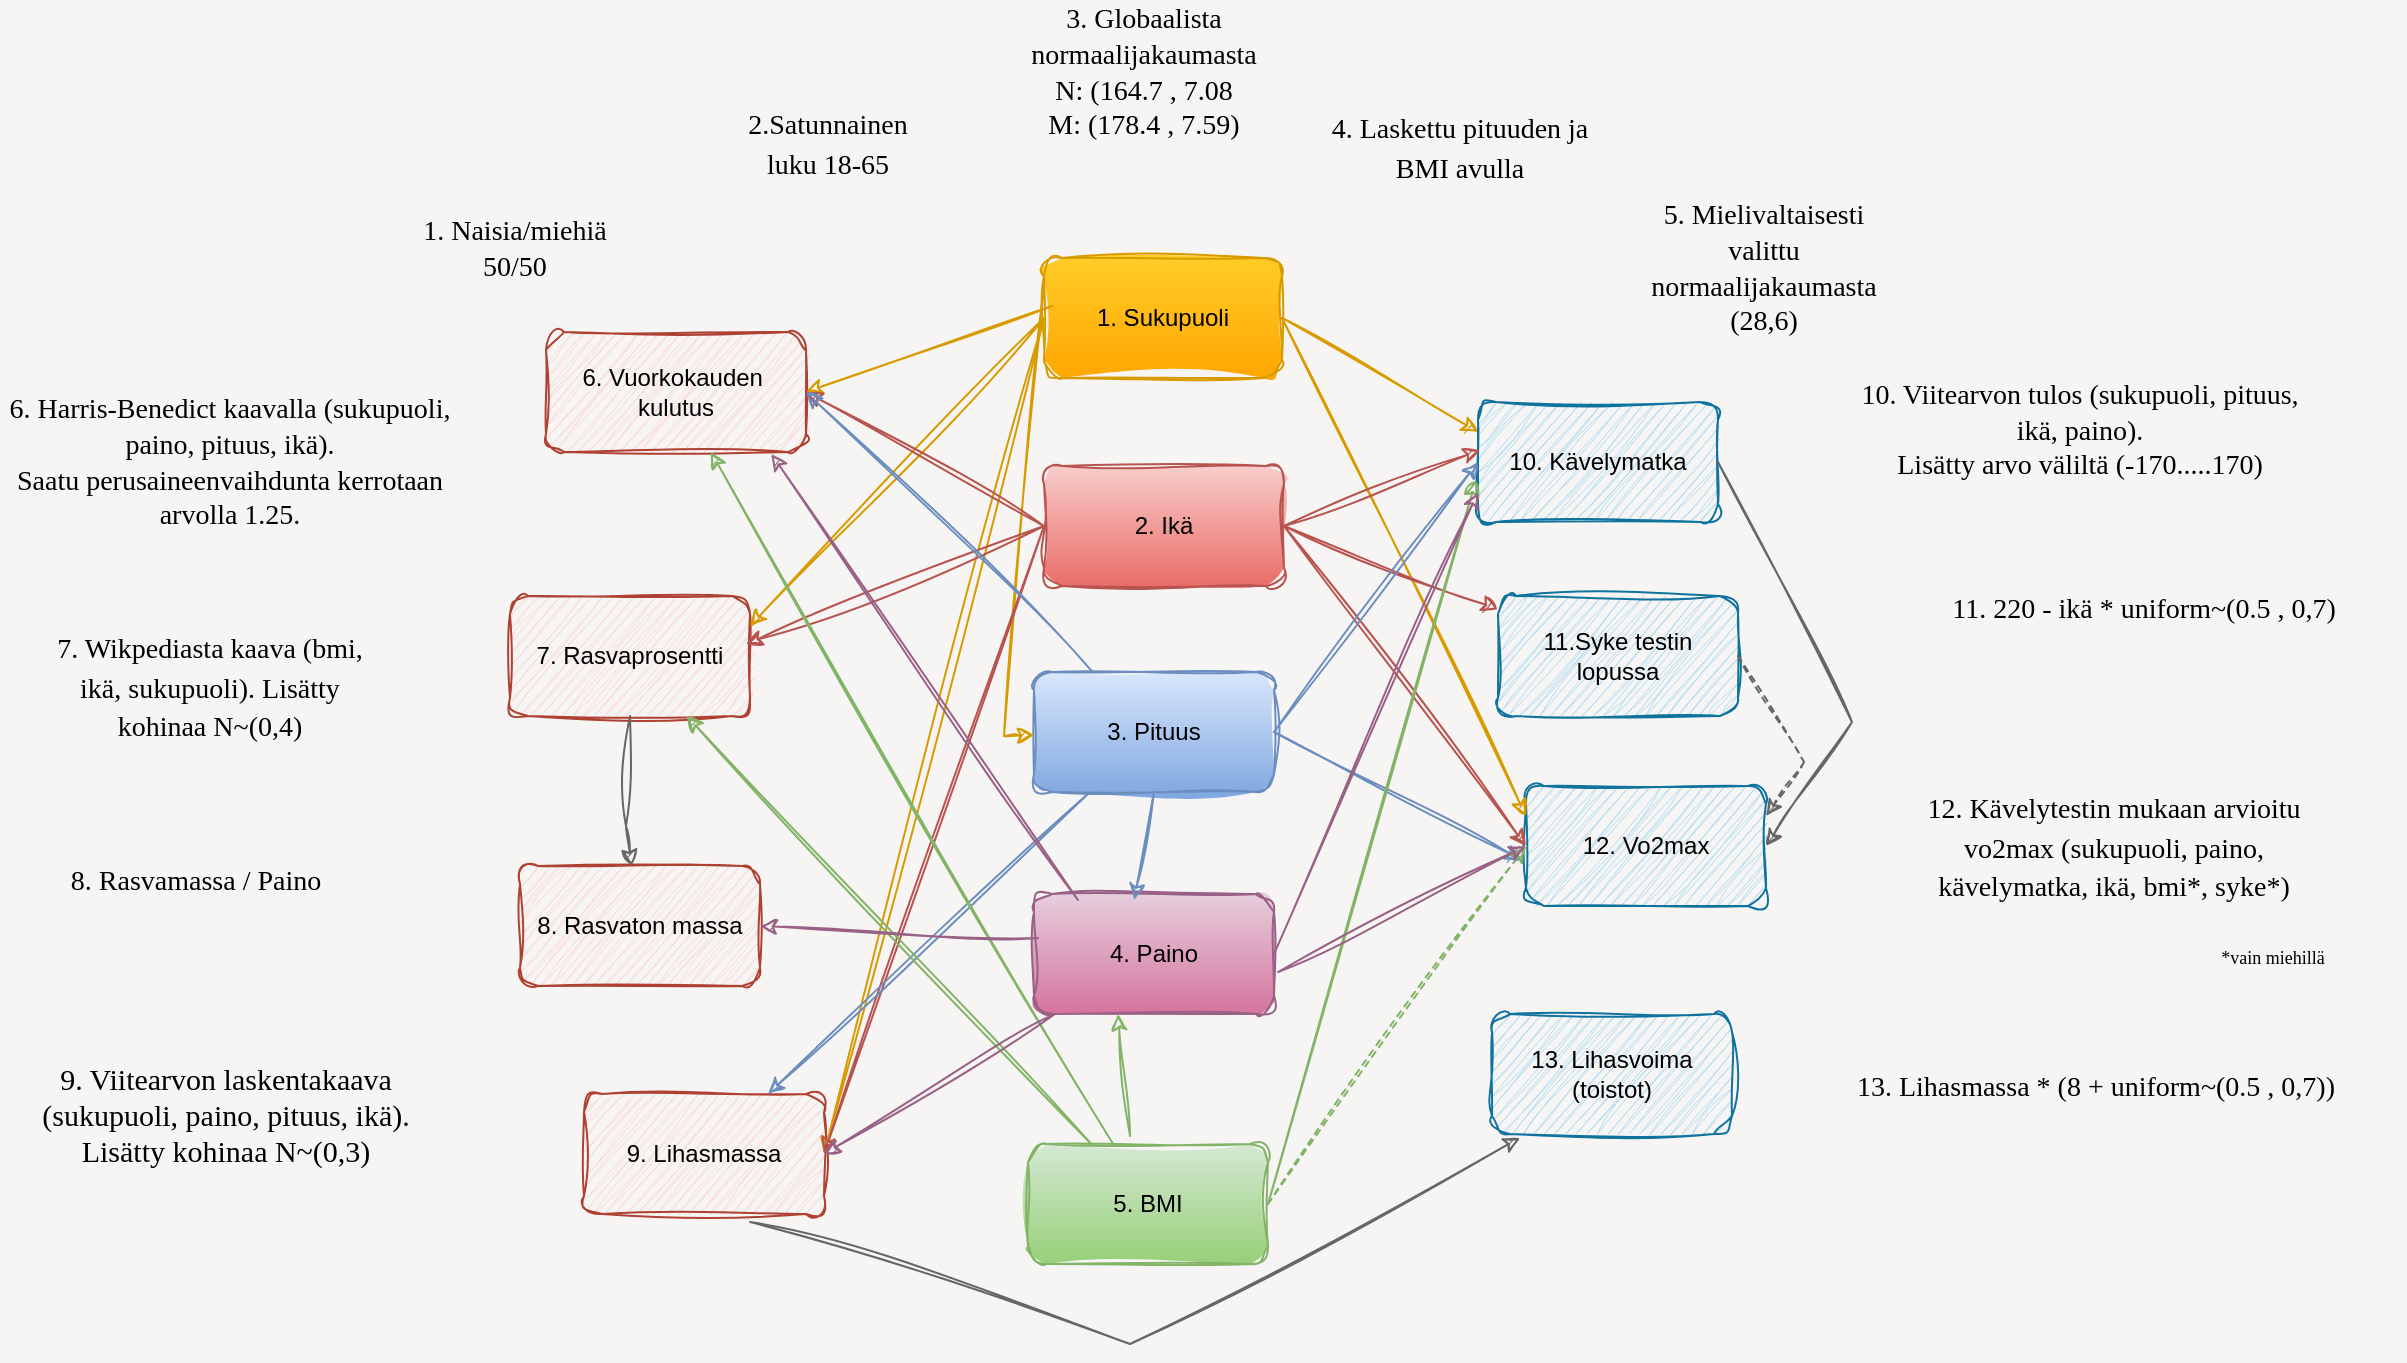 <mxfile version="24.7.7">
  <diagram name="Page-1" id="ktjdggWJkOubaZjnD8Sw">
    <mxGraphModel dx="1716" dy="1552" grid="0" gridSize="10" guides="1" tooltips="1" connect="1" arrows="1" fold="1" page="0" pageScale="1" pageWidth="850" pageHeight="1100" background="#f6f5f4" math="0" shadow="0">
      <root>
        <mxCell id="0" />
        <mxCell id="1" parent="0" />
        <mxCell id="MCb2UWZOl3pcXyE4nuWZ-1" value="1. Sukupuoli" style="rounded=1;whiteSpace=wrap;html=1;fillColor=#ffcd28;gradientColor=#ffa500;strokeColor=#d79b00;sketch=1;curveFitting=1;jiggle=2;" parent="1" vertex="1">
          <mxGeometry x="332" y="113" width="119" height="60" as="geometry" />
        </mxCell>
        <mxCell id="MCb2UWZOl3pcXyE4nuWZ-2" value="2. Ikä" style="rounded=1;whiteSpace=wrap;html=1;fillColor=#f8cecc;strokeColor=#b85450;gradientColor=#ea6b66;flipV=0;flipH=0;sketch=1;curveFitting=1;jiggle=2;" parent="1" vertex="1">
          <mxGeometry x="332" y="217" width="120" height="60" as="geometry" />
        </mxCell>
        <mxCell id="MCb2UWZOl3pcXyE4nuWZ-3" value="5. BMI" style="rounded=1;whiteSpace=wrap;html=1;fillColor=#d5e8d4;gradientColor=#97d077;strokeColor=#82b366;sketch=1;curveFitting=1;jiggle=2;" parent="1" vertex="1">
          <mxGeometry x="324" y="556" width="120" height="60" as="geometry" />
        </mxCell>
        <mxCell id="MCb2UWZOl3pcXyE4nuWZ-4" value="3. Pituus" style="rounded=1;whiteSpace=wrap;html=1;fillColor=#dae8fc;gradientColor=#7ea6e0;strokeColor=#6c8ebf;sketch=1;curveFitting=1;jiggle=2;" parent="1" vertex="1">
          <mxGeometry x="327" y="320" width="120" height="60" as="geometry" />
        </mxCell>
        <mxCell id="MCb2UWZOl3pcXyE4nuWZ-5" value="4. Paino" style="rounded=1;whiteSpace=wrap;html=1;fillColor=#e6d0de;gradientColor=#d5739d;strokeColor=#996185;sketch=1;curveFitting=1;jiggle=2;" parent="1" vertex="1">
          <mxGeometry x="327" y="431" width="120" height="60" as="geometry" />
        </mxCell>
        <mxCell id="MCb2UWZOl3pcXyE4nuWZ-6" value="7. Rasvaprosentti" style="rounded=1;whiteSpace=wrap;html=1;sketch=1;curveFitting=1;jiggle=2;fillColor=#fad9d5;strokeColor=#ae4132;" parent="1" vertex="1">
          <mxGeometry x="65" y="282" width="120" height="60" as="geometry" />
        </mxCell>
        <mxCell id="MCb2UWZOl3pcXyE4nuWZ-7" value="8. Rasvaton massa" style="rounded=1;whiteSpace=wrap;html=1;sketch=1;curveFitting=1;jiggle=2;fillColor=#fad9d5;strokeColor=#ae4132;" parent="1" vertex="1">
          <mxGeometry x="70" y="417" width="120" height="60" as="geometry" />
        </mxCell>
        <mxCell id="MCb2UWZOl3pcXyE4nuWZ-8" value="9. Lihasmassa" style="rounded=1;whiteSpace=wrap;html=1;sketch=1;curveFitting=1;jiggle=2;fillColor=#fad9d5;strokeColor=#ae4132;" parent="1" vertex="1">
          <mxGeometry x="102" y="531" width="120" height="60" as="geometry" />
        </mxCell>
        <mxCell id="MCb2UWZOl3pcXyE4nuWZ-9" value="10. Kävelymatka" style="rounded=1;whiteSpace=wrap;html=1;sketch=1;curveFitting=1;jiggle=2;fillColor=#b1ddf0;strokeColor=#10739e;" parent="1" vertex="1">
          <mxGeometry x="549" y="185" width="120" height="60" as="geometry" />
        </mxCell>
        <mxCell id="MCb2UWZOl3pcXyE4nuWZ-10" value="11.Syke testin lopussa" style="rounded=1;whiteSpace=wrap;html=1;sketch=1;curveFitting=1;jiggle=2;fillColor=#b1ddf0;strokeColor=#10739e;" parent="1" vertex="1">
          <mxGeometry x="559" y="282" width="120" height="60" as="geometry" />
        </mxCell>
        <mxCell id="MCb2UWZOl3pcXyE4nuWZ-11" value="12. Vo2max" style="rounded=1;whiteSpace=wrap;html=1;sketch=1;curveFitting=1;jiggle=2;fillColor=#b1ddf0;strokeColor=#10739e;" parent="1" vertex="1">
          <mxGeometry x="573" y="377" width="120" height="60" as="geometry" />
        </mxCell>
        <mxCell id="MCb2UWZOl3pcXyE4nuWZ-14" value="13. Lihasvoima (toistot)" style="rounded=1;whiteSpace=wrap;html=1;sketch=1;curveFitting=1;jiggle=2;fillColor=#b1ddf0;strokeColor=#10739e;" parent="1" vertex="1">
          <mxGeometry x="556" y="491" width="120" height="60" as="geometry" />
        </mxCell>
        <mxCell id="MCb2UWZOl3pcXyE4nuWZ-27" value="" style="endArrow=classic;html=1;rounded=0;exitX=1;exitY=0.5;exitDx=0;exitDy=0;entryX=0;entryY=0.25;entryDx=0;entryDy=0;fillColor=#ffcd28;strokeColor=#d79b00;sketch=1;curveFitting=1;jiggle=2;gradientColor=#ffa500;" parent="1" source="MCb2UWZOl3pcXyE4nuWZ-1" target="MCb2UWZOl3pcXyE4nuWZ-9" edge="1">
          <mxGeometry width="50" height="50" relative="1" as="geometry">
            <mxPoint x="400" y="400" as="sourcePoint" />
            <mxPoint x="450" y="350" as="targetPoint" />
          </mxGeometry>
        </mxCell>
        <mxCell id="MCb2UWZOl3pcXyE4nuWZ-28" value="" style="endArrow=classic;html=1;rounded=0;exitX=1;exitY=0.5;exitDx=0;exitDy=0;entryX=0;entryY=0.25;entryDx=0;entryDy=0;fillColor=#ffcd28;gradientColor=#ffa500;strokeColor=#d79b00;sketch=1;curveFitting=1;jiggle=2;" parent="1" source="MCb2UWZOl3pcXyE4nuWZ-1" target="MCb2UWZOl3pcXyE4nuWZ-11" edge="1">
          <mxGeometry width="50" height="50" relative="1" as="geometry">
            <mxPoint x="470" y="170" as="sourcePoint" />
            <mxPoint x="610" y="205" as="targetPoint" />
          </mxGeometry>
        </mxCell>
        <mxCell id="MCb2UWZOl3pcXyE4nuWZ-29" value="" style="endArrow=classic;html=1;rounded=0;fillColor=#ffcd28;gradientColor=#ffa500;strokeColor=#d79b00;entryX=1;entryY=0.25;entryDx=0;entryDy=0;exitX=0;exitY=0.5;exitDx=0;exitDy=0;sketch=1;curveFitting=1;jiggle=2;" parent="1" source="MCb2UWZOl3pcXyE4nuWZ-1" target="MCb2UWZOl3pcXyE4nuWZ-6" edge="1">
          <mxGeometry width="50" height="50" relative="1" as="geometry">
            <mxPoint x="340" y="160" as="sourcePoint" />
            <mxPoint x="470" y="240" as="targetPoint" />
          </mxGeometry>
        </mxCell>
        <mxCell id="MCb2UWZOl3pcXyE4nuWZ-30" value="" style="endArrow=classic;html=1;rounded=0;fillColor=#ffcd28;gradientColor=#ffa500;strokeColor=#d79b00;entryX=1;entryY=0.5;entryDx=0;entryDy=0;exitX=0;exitY=0.5;exitDx=0;exitDy=0;sketch=1;curveFitting=1;jiggle=2;" parent="1" source="MCb2UWZOl3pcXyE4nuWZ-1" target="MCb2UWZOl3pcXyE4nuWZ-8" edge="1">
          <mxGeometry width="50" height="50" relative="1" as="geometry">
            <mxPoint x="340" y="160" as="sourcePoint" />
            <mxPoint x="170" y="260" as="targetPoint" />
          </mxGeometry>
        </mxCell>
        <mxCell id="MCb2UWZOl3pcXyE4nuWZ-33" value="" style="endArrow=classic;html=1;rounded=0;exitX=0;exitY=0.25;exitDx=0;exitDy=0;fillColor=#ffcd28;gradientColor=#ffa500;strokeColor=#d79b00;sketch=1;curveFitting=1;jiggle=2;" parent="1" source="MCb2UWZOl3pcXyE4nuWZ-1" target="MCb2UWZOl3pcXyE4nuWZ-4" edge="1">
          <mxGeometry width="50" height="50" relative="1" as="geometry">
            <mxPoint x="340" y="170" as="sourcePoint" />
            <mxPoint x="320" y="450" as="targetPoint" />
            <Array as="points">
              <mxPoint x="312" y="352" />
            </Array>
          </mxGeometry>
        </mxCell>
        <mxCell id="MCb2UWZOl3pcXyE4nuWZ-34" value="" style="endArrow=classic;html=1;rounded=0;exitX=1;exitY=0.5;exitDx=0;exitDy=0;entryX=0.008;entryY=0.4;entryDx=0;entryDy=0;entryPerimeter=0;fillColor=#f8cecc;gradientColor=#ea6b66;strokeColor=#b85450;sketch=1;curveFitting=1;jiggle=2;" parent="1" source="MCb2UWZOl3pcXyE4nuWZ-2" target="MCb2UWZOl3pcXyE4nuWZ-9" edge="1">
          <mxGeometry width="50" height="50" relative="1" as="geometry">
            <mxPoint x="400" y="400" as="sourcePoint" />
            <mxPoint x="450" y="350" as="targetPoint" />
          </mxGeometry>
        </mxCell>
        <mxCell id="MCb2UWZOl3pcXyE4nuWZ-35" value="" style="endArrow=classic;html=1;rounded=0;exitX=1;exitY=0.5;exitDx=0;exitDy=0;fillColor=#f8cecc;gradientColor=#ea6b66;strokeColor=#b85450;sketch=1;curveFitting=1;jiggle=2;" parent="1" source="MCb2UWZOl3pcXyE4nuWZ-2" target="MCb2UWZOl3pcXyE4nuWZ-10" edge="1">
          <mxGeometry width="50" height="50" relative="1" as="geometry">
            <mxPoint x="470" y="320" as="sourcePoint" />
            <mxPoint x="611" y="214" as="targetPoint" />
          </mxGeometry>
        </mxCell>
        <mxCell id="MCb2UWZOl3pcXyE4nuWZ-36" value="" style="endArrow=classic;html=1;rounded=0;fillColor=#f8cecc;gradientColor=#ea6b66;strokeColor=#b85450;entryX=0;entryY=0.5;entryDx=0;entryDy=0;exitX=1;exitY=0.5;exitDx=0;exitDy=0;sketch=1;curveFitting=1;jiggle=2;" parent="1" source="MCb2UWZOl3pcXyE4nuWZ-2" target="MCb2UWZOl3pcXyE4nuWZ-11" edge="1">
          <mxGeometry width="50" height="50" relative="1" as="geometry">
            <mxPoint x="460" y="310" as="sourcePoint" />
            <mxPoint x="610" y="348" as="targetPoint" />
          </mxGeometry>
        </mxCell>
        <mxCell id="MCb2UWZOl3pcXyE4nuWZ-37" value="" style="endArrow=classic;html=1;rounded=0;fillColor=#f8cecc;gradientColor=#ea6b66;strokeColor=#b85450;entryX=1;entryY=0.5;entryDx=0;entryDy=0;exitX=0;exitY=0.5;exitDx=0;exitDy=0;sketch=1;curveFitting=1;jiggle=2;" parent="1" source="MCb2UWZOl3pcXyE4nuWZ-2" target="MCb2UWZOl3pcXyE4nuWZ-8" edge="1">
          <mxGeometry width="50" height="50" relative="1" as="geometry">
            <mxPoint x="470" y="320" as="sourcePoint" />
            <mxPoint x="610" y="530" as="targetPoint" />
          </mxGeometry>
        </mxCell>
        <mxCell id="MCb2UWZOl3pcXyE4nuWZ-38" value="" style="endArrow=classic;html=1;rounded=0;fillColor=#f8cecc;gradientColor=#ea6b66;strokeColor=#b85450;entryX=0.983;entryY=0.4;entryDx=0;entryDy=0;entryPerimeter=0;sketch=1;curveFitting=1;jiggle=2;exitX=0;exitY=0.5;exitDx=0;exitDy=0;" parent="1" source="MCb2UWZOl3pcXyE4nuWZ-2" target="MCb2UWZOl3pcXyE4nuWZ-6" edge="1">
          <mxGeometry width="50" height="50" relative="1" as="geometry">
            <mxPoint x="340" y="310" as="sourcePoint" />
            <mxPoint x="210" y="350" as="targetPoint" />
          </mxGeometry>
        </mxCell>
        <mxCell id="MCb2UWZOl3pcXyE4nuWZ-39" value="" style="endArrow=classic;html=1;rounded=0;entryX=0;entryY=0.5;entryDx=0;entryDy=0;exitX=1;exitY=0.5;exitDx=0;exitDy=0;fillColor=#dae8fc;gradientColor=#7ea6e0;strokeColor=#6c8ebf;sketch=1;curveFitting=1;jiggle=2;" parent="1" source="MCb2UWZOl3pcXyE4nuWZ-4" target="MCb2UWZOl3pcXyE4nuWZ-9" edge="1">
          <mxGeometry width="50" height="50" relative="1" as="geometry">
            <mxPoint x="470" y="450" as="sourcePoint" />
            <mxPoint x="450" y="350" as="targetPoint" />
          </mxGeometry>
        </mxCell>
        <mxCell id="MCb2UWZOl3pcXyE4nuWZ-40" value="" style="endArrow=classic;html=1;rounded=0;entryX=-0.017;entryY=0.617;entryDx=0;entryDy=0;exitX=1;exitY=0.5;exitDx=0;exitDy=0;entryPerimeter=0;fillColor=#dae8fc;gradientColor=#7ea6e0;strokeColor=#6c8ebf;sketch=1;curveFitting=1;jiggle=2;" parent="1" source="MCb2UWZOl3pcXyE4nuWZ-4" target="MCb2UWZOl3pcXyE4nuWZ-11" edge="1">
          <mxGeometry width="50" height="50" relative="1" as="geometry">
            <mxPoint x="470" y="450" as="sourcePoint" />
            <mxPoint x="610" y="220" as="targetPoint" />
          </mxGeometry>
        </mxCell>
        <mxCell id="MCb2UWZOl3pcXyE4nuWZ-41" value="" style="endArrow=classic;html=1;rounded=0;fillColor=#dae8fc;gradientColor=#7ea6e0;strokeColor=#6c8ebf;sketch=1;curveFitting=1;jiggle=2;" parent="1" source="MCb2UWZOl3pcXyE4nuWZ-4" target="MCb2UWZOl3pcXyE4nuWZ-8" edge="1">
          <mxGeometry width="50" height="50" relative="1" as="geometry">
            <mxPoint x="320" y="400" as="sourcePoint" />
            <mxPoint x="200" y="590" as="targetPoint" />
          </mxGeometry>
        </mxCell>
        <mxCell id="MCb2UWZOl3pcXyE4nuWZ-42" value="" style="endArrow=classic;html=1;rounded=0;exitX=1;exitY=0.5;exitDx=0;exitDy=0;fillColor=#d5e8d4;gradientColor=#97d077;strokeColor=#82b366;entryX=0;entryY=0.5;entryDx=0;entryDy=0;dashed=1;sketch=1;curveFitting=1;jiggle=2;" parent="1" source="MCb2UWZOl3pcXyE4nuWZ-3" target="MCb2UWZOl3pcXyE4nuWZ-11" edge="1">
          <mxGeometry width="50" height="50" relative="1" as="geometry">
            <mxPoint x="400" y="400" as="sourcePoint" />
            <mxPoint x="600" y="520" as="targetPoint" />
          </mxGeometry>
        </mxCell>
        <mxCell id="MCb2UWZOl3pcXyE4nuWZ-43" value="" style="endArrow=classic;html=1;rounded=0;exitX=1;exitY=0.5;exitDx=0;exitDy=0;entryX=-0.008;entryY=0.65;entryDx=0;entryDy=0;entryPerimeter=0;fillColor=#d5e8d4;gradientColor=#97d077;strokeColor=#82b366;sketch=1;curveFitting=1;jiggle=2;" parent="1" source="MCb2UWZOl3pcXyE4nuWZ-3" target="MCb2UWZOl3pcXyE4nuWZ-9" edge="1">
          <mxGeometry width="50" height="50" relative="1" as="geometry">
            <mxPoint x="400" y="400" as="sourcePoint" />
            <mxPoint x="450" y="350" as="targetPoint" />
          </mxGeometry>
        </mxCell>
        <mxCell id="MCb2UWZOl3pcXyE4nuWZ-44" value="" style="endArrow=classic;html=1;rounded=0;fillColor=#e6d0de;gradientColor=#d5739d;strokeColor=#996185;exitX=1;exitY=0.5;exitDx=0;exitDy=0;entryX=0;entryY=0.75;entryDx=0;entryDy=0;sketch=1;curveFitting=1;jiggle=2;" parent="1" source="MCb2UWZOl3pcXyE4nuWZ-5" target="MCb2UWZOl3pcXyE4nuWZ-9" edge="1">
          <mxGeometry width="50" height="50" relative="1" as="geometry">
            <mxPoint x="400" y="400" as="sourcePoint" />
            <mxPoint x="450" y="350" as="targetPoint" />
          </mxGeometry>
        </mxCell>
        <mxCell id="MCb2UWZOl3pcXyE4nuWZ-46" value="" style="endArrow=classic;html=1;rounded=0;exitX=1;exitY=0.5;exitDx=0;exitDy=0;entryX=1;entryY=0.5;entryDx=0;entryDy=0;sketch=1;curveFitting=1;jiggle=2;fillColor=#f5f5f5;gradientColor=#b3b3b3;strokeColor=#666666;" parent="1" source="MCb2UWZOl3pcXyE4nuWZ-9" target="MCb2UWZOl3pcXyE4nuWZ-11" edge="1">
          <mxGeometry width="50" height="50" relative="1" as="geometry">
            <mxPoint x="400" y="400" as="sourcePoint" />
            <mxPoint x="800" y="560" as="targetPoint" />
            <Array as="points">
              <mxPoint x="736" y="345" />
            </Array>
          </mxGeometry>
        </mxCell>
        <mxCell id="MCb2UWZOl3pcXyE4nuWZ-48" value="" style="endArrow=classic;html=1;rounded=0;exitX=1;exitY=0.5;exitDx=0;exitDy=0;entryX=1;entryY=0.25;entryDx=0;entryDy=0;curved=0;dashed=1;sketch=1;curveFitting=1;jiggle=2;fillColor=#f5f5f5;gradientColor=#b3b3b3;strokeColor=#666666;" parent="1" source="MCb2UWZOl3pcXyE4nuWZ-10" target="MCb2UWZOl3pcXyE4nuWZ-11" edge="1">
          <mxGeometry width="50" height="50" relative="1" as="geometry">
            <mxPoint x="720" y="220" as="sourcePoint" />
            <mxPoint x="720" y="520" as="targetPoint" />
            <Array as="points">
              <mxPoint x="712" y="365" />
            </Array>
          </mxGeometry>
        </mxCell>
        <mxCell id="XMw66bZB9CsVUk_EUJqU-5" value="6. Vuorkokauden&amp;nbsp;&lt;div&gt;kulutus&lt;/div&gt;" style="rounded=1;whiteSpace=wrap;html=1;sketch=1;curveFitting=1;jiggle=2;fillColor=#fad9d5;strokeColor=#ae4132;" parent="1" vertex="1">
          <mxGeometry x="83" y="150" width="130" height="60" as="geometry" />
        </mxCell>
        <mxCell id="XMw66bZB9CsVUk_EUJqU-6" value="" style="endArrow=classic;html=1;rounded=0;fillColor=#ffcd28;gradientColor=#ffa500;strokeColor=#d79b00;entryX=1;entryY=0.5;entryDx=0;entryDy=0;sketch=1;curveFitting=1;jiggle=2;exitX=0.034;exitY=0.4;exitDx=0;exitDy=0;exitPerimeter=0;" parent="1" source="MCb2UWZOl3pcXyE4nuWZ-1" target="XMw66bZB9CsVUk_EUJqU-5" edge="1">
          <mxGeometry width="50" height="50" relative="1" as="geometry">
            <mxPoint x="320" y="150" as="sourcePoint" />
            <mxPoint x="150" y="330" as="targetPoint" />
          </mxGeometry>
        </mxCell>
        <mxCell id="XMw66bZB9CsVUk_EUJqU-7" value="" style="endArrow=classic;html=1;rounded=0;fillColor=#f8cecc;gradientColor=#ea6b66;strokeColor=#b85450;entryX=1;entryY=0.5;entryDx=0;entryDy=0;exitX=0;exitY=0.5;exitDx=0;exitDy=0;sketch=1;curveFitting=1;jiggle=2;" parent="1" source="MCb2UWZOl3pcXyE4nuWZ-2" target="XMw66bZB9CsVUk_EUJqU-5" edge="1">
          <mxGeometry width="50" height="50" relative="1" as="geometry">
            <mxPoint x="350" y="320" as="sourcePoint" />
            <mxPoint x="208" y="354" as="targetPoint" />
          </mxGeometry>
        </mxCell>
        <mxCell id="XMw66bZB9CsVUk_EUJqU-8" value="" style="endArrow=classic;html=1;rounded=0;fillColor=#dae8fc;gradientColor=#7ea6e0;strokeColor=#6c8ebf;entryX=1;entryY=0.5;entryDx=0;entryDy=0;sketch=1;curveFitting=1;jiggle=2;" parent="1" source="MCb2UWZOl3pcXyE4nuWZ-4" target="XMw66bZB9CsVUk_EUJqU-5" edge="1">
          <mxGeometry width="50" height="50" relative="1" as="geometry">
            <mxPoint x="320" y="400" as="sourcePoint" />
            <mxPoint x="210" y="605" as="targetPoint" />
          </mxGeometry>
        </mxCell>
        <mxCell id="XMw66bZB9CsVUk_EUJqU-10" value="" style="endArrow=classic;html=1;rounded=0;fillColor=#d5e8d4;gradientColor=#97d077;strokeColor=#82b366;sketch=1;curveFitting=1;jiggle=2;" parent="1" source="MCb2UWZOl3pcXyE4nuWZ-3" target="XMw66bZB9CsVUk_EUJqU-5" edge="1">
          <mxGeometry width="50" height="50" relative="1" as="geometry">
            <mxPoint x="450" y="530" as="sourcePoint" />
            <mxPoint x="200" y="220" as="targetPoint" />
          </mxGeometry>
        </mxCell>
        <mxCell id="XMw66bZB9CsVUk_EUJqU-11" value="" style="endArrow=classic;html=1;rounded=0;fillColor=#e6d0de;gradientColor=#d5739d;strokeColor=#996185;exitX=0.183;exitY=0.05;exitDx=0;exitDy=0;entryX=0.867;entryY=1.017;entryDx=0;entryDy=0;exitPerimeter=0;entryPerimeter=0;sketch=1;curveFitting=1;jiggle=2;" parent="1" source="MCb2UWZOl3pcXyE4nuWZ-5" target="XMw66bZB9CsVUk_EUJqU-5" edge="1">
          <mxGeometry width="50" height="50" relative="1" as="geometry">
            <mxPoint x="450" y="650" as="sourcePoint" />
            <mxPoint x="580" y="235" as="targetPoint" />
          </mxGeometry>
        </mxCell>
        <mxCell id="XMw66bZB9CsVUk_EUJqU-12" value="" style="endArrow=classic;html=1;rounded=0;fillColor=#d5e8d4;gradientColor=#97d077;strokeColor=#82b366;sketch=1;curveFitting=1;jiggle=2;" parent="1" source="MCb2UWZOl3pcXyE4nuWZ-3" target="MCb2UWZOl3pcXyE4nuWZ-6" edge="1">
          <mxGeometry width="50" height="50" relative="1" as="geometry">
            <mxPoint x="330" y="530" as="sourcePoint" />
            <mxPoint x="167" y="250" as="targetPoint" />
          </mxGeometry>
        </mxCell>
        <mxCell id="XMw66bZB9CsVUk_EUJqU-13" value="" style="endArrow=classic;html=1;rounded=0;fillColor=#e6d0de;gradientColor=#d5739d;strokeColor=#996185;exitX=0.017;exitY=0.367;exitDx=0;exitDy=0;entryX=1;entryY=0.5;entryDx=0;entryDy=0;exitPerimeter=0;sketch=1;curveFitting=1;jiggle=2;" parent="1" source="MCb2UWZOl3pcXyE4nuWZ-5" target="MCb2UWZOl3pcXyE4nuWZ-7" edge="1">
          <mxGeometry width="50" height="50" relative="1" as="geometry">
            <mxPoint x="352" y="623" as="sourcePoint" />
            <mxPoint x="194" y="251" as="targetPoint" />
          </mxGeometry>
        </mxCell>
        <mxCell id="XMw66bZB9CsVUk_EUJqU-14" value="" style="endArrow=classic;html=1;rounded=0;exitX=0.5;exitY=1;exitDx=0;exitDy=0;sketch=1;curveFitting=1;jiggle=2;fillColor=#f5f5f5;gradientColor=#b3b3b3;strokeColor=#666666;" parent="1" source="MCb2UWZOl3pcXyE4nuWZ-6" target="MCb2UWZOl3pcXyE4nuWZ-7" edge="1">
          <mxGeometry width="50" height="50" relative="1" as="geometry">
            <mxPoint x="700" y="340" as="sourcePoint" />
            <mxPoint x="700" y="455" as="targetPoint" />
            <Array as="points">
              <mxPoint x="123" y="397" />
            </Array>
          </mxGeometry>
        </mxCell>
        <mxCell id="XMw66bZB9CsVUk_EUJqU-15" value="" style="endArrow=classic;html=1;rounded=0;fillColor=#e6d0de;gradientColor=#d5739d;strokeColor=#996185;entryX=1;entryY=0.5;entryDx=0;entryDy=0;sketch=1;curveFitting=1;jiggle=2;" parent="1" source="MCb2UWZOl3pcXyE4nuWZ-5" target="MCb2UWZOl3pcXyE4nuWZ-8" edge="1">
          <mxGeometry width="50" height="50" relative="1" as="geometry">
            <mxPoint x="330" y="650" as="sourcePoint" />
            <mxPoint x="210" y="490" as="targetPoint" />
          </mxGeometry>
        </mxCell>
        <mxCell id="XMw66bZB9CsVUk_EUJqU-16" value="" style="endArrow=classic;html=1;rounded=0;entryX=0.417;entryY=0.05;entryDx=0;entryDy=0;exitX=0.5;exitY=1;exitDx=0;exitDy=0;entryPerimeter=0;fillColor=#dae8fc;gradientColor=#7ea6e0;strokeColor=#6c8ebf;sketch=1;curveFitting=1;jiggle=2;" parent="1" source="MCb2UWZOl3pcXyE4nuWZ-4" target="MCb2UWZOl3pcXyE4nuWZ-5" edge="1">
          <mxGeometry width="50" height="50" relative="1" as="geometry">
            <mxPoint x="450" y="410" as="sourcePoint" />
            <mxPoint x="578" y="477" as="targetPoint" />
          </mxGeometry>
        </mxCell>
        <mxCell id="XMw66bZB9CsVUk_EUJqU-17" value="" style="endArrow=classic;html=1;rounded=0;fillColor=#e6d0de;gradientColor=#d5739d;strokeColor=#996185;exitX=1.017;exitY=0.65;exitDx=0;exitDy=0;entryX=0;entryY=0.5;entryDx=0;entryDy=0;exitPerimeter=0;sketch=1;curveFitting=1;jiggle=2;" parent="1" source="MCb2UWZOl3pcXyE4nuWZ-5" target="MCb2UWZOl3pcXyE4nuWZ-11" edge="1">
          <mxGeometry width="50" height="50" relative="1" as="geometry">
            <mxPoint x="450" y="520" as="sourcePoint" />
            <mxPoint x="580" y="225" as="targetPoint" />
          </mxGeometry>
        </mxCell>
        <mxCell id="XMw66bZB9CsVUk_EUJqU-27" value="" style="endArrow=classic;html=1;rounded=0;fillColor=#d5e8d4;gradientColor=#97d077;strokeColor=#82b366;sketch=1;curveFitting=1;jiggle=2;exitX=0.425;exitY=-0.067;exitDx=0;exitDy=0;exitPerimeter=0;entryX=0.35;entryY=1;entryDx=0;entryDy=0;entryPerimeter=0;" parent="1" source="MCb2UWZOl3pcXyE4nuWZ-3" target="MCb2UWZOl3pcXyE4nuWZ-5" edge="1">
          <mxGeometry width="50" height="50" relative="1" as="geometry">
            <mxPoint x="365" y="620" as="sourcePoint" />
            <mxPoint x="384" y="509" as="targetPoint" />
          </mxGeometry>
        </mxCell>
        <mxCell id="XMw66bZB9CsVUk_EUJqU-31" value="&lt;div style=&quot;font-size: 14px;&quot; align=&quot;center&quot;&gt;&lt;font face=&quot;Comic Sans MS&quot; style=&quot;font-size: 14px; background-color: rgb(246, 245, 244);&quot;&gt;1. Naisia/miehiä &lt;br&gt;&lt;/font&gt;&lt;/div&gt;&lt;div style=&quot;font-size: 14px;&quot; align=&quot;center&quot;&gt;&lt;font face=&quot;awCJcI4NEBwwSpxG07kG&quot; style=&quot;font-size: 14px; background-color: rgb(246, 245, 244);&quot;&gt;50/50&lt;br&gt;&lt;/font&gt;&lt;/div&gt;" style="text;strokeColor=none;fillColor=none;html=1;align=center;verticalAlign=middle;whiteSpace=wrap;rounded=0;fontSize=16;sketch=1;curveFitting=1;jiggle=2;" parent="1" vertex="1">
          <mxGeometry y="92" width="135.46" height="32" as="geometry" />
        </mxCell>
        <mxCell id="XMw66bZB9CsVUk_EUJqU-32" value="&lt;font style=&quot;font-size: 14px; background-color: rgb(246, 245, 244);&quot; face=&quot;Comic Sans MS&quot;&gt;2.Satunnainen luku 18-65&lt;/font&gt;" style="text;strokeColor=none;fillColor=none;html=1;align=center;verticalAlign=middle;whiteSpace=wrap;rounded=0;fontSize=16;sketch=1;curveFitting=1;jiggle=2;" parent="1" vertex="1">
          <mxGeometry x="194" y="40" width="60" height="30" as="geometry" />
        </mxCell>
        <mxCell id="XMw66bZB9CsVUk_EUJqU-33" value="&lt;div style=&quot;font-size: 14px;&quot;&gt;&lt;font style=&quot;font-size: 14px; background-color: rgb(246, 245, 244);&quot; face=&quot;Comic Sans MS&quot;&gt;3. Globaalista normaalijakaumasta&lt;/font&gt;&lt;/div&gt;&lt;div style=&quot;font-size: 14px;&quot;&gt;&lt;font style=&quot;font-size: 14px; background-color: rgb(246, 245, 244);&quot; face=&quot;pNn6fP_LAzWejTQgjA9w&quot;&gt;N: (164.7 , 7.08&lt;/font&gt;&lt;/div&gt;&lt;div style=&quot;font-size: 14px;&quot;&gt;&lt;font style=&quot;font-size: 14px; background-color: rgb(246, 245, 244);&quot; face=&quot;pNn6fP_LAzWejTQgjA9w&quot;&gt;M: (178.4 , 7.59)&lt;br&gt;&lt;/font&gt;&lt;/div&gt;" style="text;strokeColor=none;fillColor=none;html=1;align=center;verticalAlign=middle;whiteSpace=wrap;rounded=0;fontSize=16;sketch=1;curveFitting=1;jiggle=2;" parent="1" vertex="1">
          <mxGeometry x="352" y="11" width="60" height="18" as="geometry" />
        </mxCell>
        <mxCell id="XMw66bZB9CsVUk_EUJqU-34" style="edgeStyle=none;curved=1;rounded=0;orthogonalLoop=1;jettySize=auto;html=1;exitX=0.25;exitY=0;exitDx=0;exitDy=0;fontSize=12;startSize=8;endSize=8;sketch=1;curveFitting=1;jiggle=2;" parent="1" source="XMw66bZB9CsVUk_EUJqU-33" target="XMw66bZB9CsVUk_EUJqU-33" edge="1">
          <mxGeometry relative="1" as="geometry" />
        </mxCell>
        <mxCell id="XMw66bZB9CsVUk_EUJqU-35" value="&lt;font style=&quot;font-size: 14px;&quot; face=&quot;Comic Sans MS&quot;&gt;4. Laskettu pituuden ja BMI avulla&lt;/font&gt;" style="text;strokeColor=none;fillColor=none;html=1;align=center;verticalAlign=middle;whiteSpace=wrap;rounded=0;fontSize=16;sketch=1;curveFitting=1;jiggle=2;" parent="1" vertex="1">
          <mxGeometry x="465" y="22" width="150" height="70" as="geometry" />
        </mxCell>
        <mxCell id="XMw66bZB9CsVUk_EUJqU-36" value="&lt;div style=&quot;font-size: 14px;&quot;&gt;&lt;font face=&quot;Verdana&quot; style=&quot;font-size: 14px;&quot;&gt;5. Mielivaltaisesti valittu normaalijakaumasta&lt;/font&gt;&lt;/div&gt;&lt;div style=&quot;font-size: 14px;&quot;&gt;&lt;font face=&quot;zVSREapXYoDzwehTcXTa&quot; style=&quot;font-size: 14px;&quot;&gt;(28,6)&lt;br&gt;&lt;/font&gt;&lt;/div&gt;" style="text;strokeColor=none;fillColor=none;html=1;align=center;verticalAlign=middle;whiteSpace=wrap;rounded=0;fontSize=16;sketch=1;curveFitting=1;jiggle=2;" parent="1" vertex="1">
          <mxGeometry x="632" y="63" width="120" height="110" as="geometry" />
        </mxCell>
        <mxCell id="XMw66bZB9CsVUk_EUJqU-37" value="&lt;div style=&quot;font-size: 14px;&quot;&gt;&lt;font face=&quot;Comic Sans MS&quot; style=&quot;font-size: 14px;&quot;&gt;6. Harris-Benedict kaavalla (sukupuoli, paino, pituus, ikä).&lt;/font&gt;&lt;/div&gt;&lt;div style=&quot;font-size: 14px;&quot;&gt;&lt;font face=&quot;wNwmvrz2paqFnFBtK1mF&quot; style=&quot;font-size: 14px;&quot;&gt;&lt;font style=&quot;font-size: 14px;&quot;&gt;Saatu perusaineenvaihdunta kerrotaan arvolla 1.25.&lt;/font&gt;&lt;/font&gt;&lt;font face=&quot;wNwmvrz2paqFnFBtK1mF&quot; style=&quot;font-size: 14px;&quot;&gt;&lt;br&gt;&lt;/font&gt;&lt;/div&gt;" style="text;strokeColor=none;fillColor=none;html=1;align=center;verticalAlign=middle;whiteSpace=wrap;rounded=0;fontSize=16;sketch=1;curveFitting=1;jiggle=2;" parent="1" vertex="1">
          <mxGeometry x="-189.78" y="180" width="229.57" height="70" as="geometry" />
        </mxCell>
        <mxCell id="XMw66bZB9CsVUk_EUJqU-38" value="&lt;font style=&quot;font-size: 14px;&quot; face=&quot;Comic Sans MS&quot;&gt;7. Wikpediasta kaava (bmi, ikä, sukupuoli). Lisätty kohinaa N~(0,4)&lt;/font&gt;" style="text;strokeColor=none;fillColor=none;html=1;align=center;verticalAlign=middle;whiteSpace=wrap;rounded=0;fontSize=16;sketch=1;curveFitting=1;jiggle=2;" parent="1" vertex="1">
          <mxGeometry x="-170" y="297" width="170" height="60" as="geometry" />
        </mxCell>
        <mxCell id="XMw66bZB9CsVUk_EUJqU-39" value="&lt;font style=&quot;font-size: 14px;&quot; face=&quot;Comic Sans MS&quot;&gt;8. Rasvamassa / Paino&lt;/font&gt;" style="text;strokeColor=none;fillColor=none;html=1;align=center;verticalAlign=middle;whiteSpace=wrap;rounded=0;fontSize=16;sketch=1;curveFitting=1;jiggle=2;" parent="1" vertex="1">
          <mxGeometry x="-187.0" y="415" width="190" height="15" as="geometry" />
        </mxCell>
        <mxCell id="XMw66bZB9CsVUk_EUJqU-40" style="edgeStyle=none;curved=1;rounded=0;orthogonalLoop=1;jettySize=auto;html=1;exitX=0.5;exitY=1;exitDx=0;exitDy=0;fontSize=12;startSize=8;endSize=8;sketch=1;curveFitting=1;jiggle=2;" parent="1" source="XMw66bZB9CsVUk_EUJqU-38" target="XMw66bZB9CsVUk_EUJqU-38" edge="1">
          <mxGeometry relative="1" as="geometry" />
        </mxCell>
        <mxCell id="XMw66bZB9CsVUk_EUJqU-42" value="&lt;div style=&quot;font-size: 15px;&quot;&gt;&lt;font face=&quot;Comic Sans MS&quot; style=&quot;font-size: 15px;&quot;&gt;9. Viitearvon laskentakaava (sukupuoli, paino, pituus, ikä).&lt;/font&gt;&lt;/div&gt;&lt;div style=&quot;font-size: 15px;&quot;&gt;&lt;font face=&quot;AE_S2cJOfs9jfhsZOwB8&quot; style=&quot;font-size: 15px;&quot;&gt;&lt;font style=&quot;font-size: 15px;&quot;&gt;Lisätty kohinaa N~(0,3)&lt;/font&gt;&lt;/font&gt;&lt;font face=&quot;AE_S2cJOfs9jfhsZOwB8&quot; style=&quot;font-size: 15px;&quot;&gt;&lt;br&gt;&lt;/font&gt;&lt;/div&gt;" style="text;strokeColor=none;fillColor=none;html=1;align=center;verticalAlign=middle;whiteSpace=wrap;rounded=0;fontSize=16;sketch=1;curveFitting=1;jiggle=2;" parent="1" vertex="1">
          <mxGeometry x="-187" y="506" width="220" height="70" as="geometry" />
        </mxCell>
        <mxCell id="XMw66bZB9CsVUk_EUJqU-43" value="&lt;div style=&quot;font-size: 14px;&quot;&gt;&lt;font style=&quot;font-size: 14px;&quot; face=&quot;Comic Sans MS&quot;&gt;10. Viitearvon tulos (sukupuoli, pituus, ikä, paino).&lt;/font&gt;&lt;/div&gt;&lt;div style=&quot;font-size: 14px;&quot;&gt;&lt;font style=&quot;font-size: 14px;&quot; face=&quot;QSWlMORBqcQQZ04T6Ngx&quot;&gt;Lisätty arvo väliltä (-170.....170)&lt;br&gt;&lt;/font&gt;&lt;/div&gt;" style="text;strokeColor=none;fillColor=none;html=1;align=center;verticalAlign=middle;whiteSpace=wrap;rounded=0;fontSize=16;sketch=1;curveFitting=1;jiggle=2;" parent="1" vertex="1">
          <mxGeometry x="730" y="169" width="240" height="60" as="geometry" />
        </mxCell>
        <mxCell id="XMw66bZB9CsVUk_EUJqU-44" value="&lt;font style=&quot;font-size: 14px;&quot; face=&quot;Comic Sans MS&quot;&gt;11. 220 - ikä * uniform~(0.5 , 0,7)&lt;/font&gt;" style="text;strokeColor=none;fillColor=none;html=1;align=center;verticalAlign=middle;whiteSpace=wrap;rounded=0;fontSize=16;sketch=1;curveFitting=1;jiggle=2;" parent="1" vertex="1">
          <mxGeometry x="752" y="282" width="260" height="10" as="geometry" />
        </mxCell>
        <mxCell id="XMw66bZB9CsVUk_EUJqU-45" value="&lt;font style=&quot;font-size: 14px;&quot; face=&quot;Comic Sans MS&quot;&gt;12. Kävelytestin mukaan arvioitu vo2max (sukupuoli, paino, kävelymatka, ikä, bmi*, syke*)&lt;/font&gt;" style="text;strokeColor=none;fillColor=none;html=1;align=center;verticalAlign=middle;whiteSpace=wrap;rounded=0;fontSize=16;sketch=1;curveFitting=1;jiggle=2;" parent="1" vertex="1">
          <mxGeometry x="772" y="397" width="190" height="20" as="geometry" />
        </mxCell>
        <mxCell id="XMw66bZB9CsVUk_EUJqU-46" value="&lt;font style=&quot;font-size: 9px;&quot; face=&quot;Comic Sans MS&quot;&gt;*vain miehillä&lt;/font&gt;" style="text;strokeColor=none;fillColor=none;html=1;align=center;verticalAlign=middle;whiteSpace=wrap;rounded=0;fontSize=16;sketch=1;curveFitting=1;jiggle=2;" parent="1" vertex="1">
          <mxGeometry x="898" y="448" width="97" height="23" as="geometry" />
        </mxCell>
        <mxCell id="XMw66bZB9CsVUk_EUJqU-47" value="&lt;font face=&quot;Verdana&quot; style=&quot;font-size: 14px;&quot;&gt;13.&lt;/font&gt;&lt;font face=&quot;jRyWMkvqHaK8-C2OxuBi&quot; style=&quot;font-size: 14px;&quot;&gt; Lihasmassa * (8 + &lt;/font&gt;&lt;font face=&quot;jRyWMkvqHaK8-C2OxuBi&quot; style=&quot;font-size: 14px;&quot;&gt;uniform~(0.5 , 0,7))&lt;/font&gt;" style="text;strokeColor=none;fillColor=none;html=1;align=center;verticalAlign=middle;whiteSpace=wrap;rounded=0;fontSize=16;sketch=1;curveFitting=1;jiggle=2;" parent="1" vertex="1">
          <mxGeometry x="704" y="501" width="308" height="50" as="geometry" />
        </mxCell>
        <mxCell id="XMw66bZB9CsVUk_EUJqU-48" style="edgeStyle=none;curved=1;rounded=0;sketch=1;hachureGap=4;jiggle=2;curveFitting=1;orthogonalLoop=1;jettySize=auto;html=1;exitX=0.5;exitY=0;exitDx=0;exitDy=0;fontFamily=Architects Daughter;fontSource=https%3A%2F%2Ffonts.googleapis.com%2Fcss%3Ffamily%3DArchitects%2BDaughter;fontSize=12;startSize=8;endSize=8;" parent="1" source="XMw66bZB9CsVUk_EUJqU-37" target="XMw66bZB9CsVUk_EUJqU-37" edge="1">
          <mxGeometry relative="1" as="geometry" />
        </mxCell>
        <mxCell id="XMw66bZB9CsVUk_EUJqU-49" style="edgeStyle=none;curved=1;rounded=0;sketch=1;hachureGap=4;jiggle=2;curveFitting=1;orthogonalLoop=1;jettySize=auto;html=1;exitX=0;exitY=0.5;exitDx=0;exitDy=0;fontFamily=Architects Daughter;fontSource=https%3A%2F%2Ffonts.googleapis.com%2Fcss%3Ffamily%3DArchitects%2BDaughter;fontSize=12;startSize=8;endSize=8;" parent="1" source="XMw66bZB9CsVUk_EUJqU-33" target="XMw66bZB9CsVUk_EUJqU-33" edge="1">
          <mxGeometry relative="1" as="geometry" />
        </mxCell>
        <mxCell id="SJJUU3TW4n7NzGmHmh_I-1" value="" style="endArrow=classic;html=1;rounded=0;exitX=0.692;exitY=1.067;exitDx=0;exitDy=0;entryX=0.117;entryY=1.033;entryDx=0;entryDy=0;sketch=1;curveFitting=1;jiggle=2;fillColor=#f5f5f5;gradientColor=#b3b3b3;strokeColor=#666666;entryPerimeter=0;exitPerimeter=0;" edge="1" parent="1" source="MCb2UWZOl3pcXyE4nuWZ-8" target="MCb2UWZOl3pcXyE4nuWZ-14">
          <mxGeometry width="50" height="50" relative="1" as="geometry">
            <mxPoint x="626" y="554" as="sourcePoint" />
            <mxPoint x="650" y="746" as="targetPoint" />
            <Array as="points">
              <mxPoint x="375" y="656" />
            </Array>
          </mxGeometry>
        </mxCell>
      </root>
    </mxGraphModel>
  </diagram>
</mxfile>
